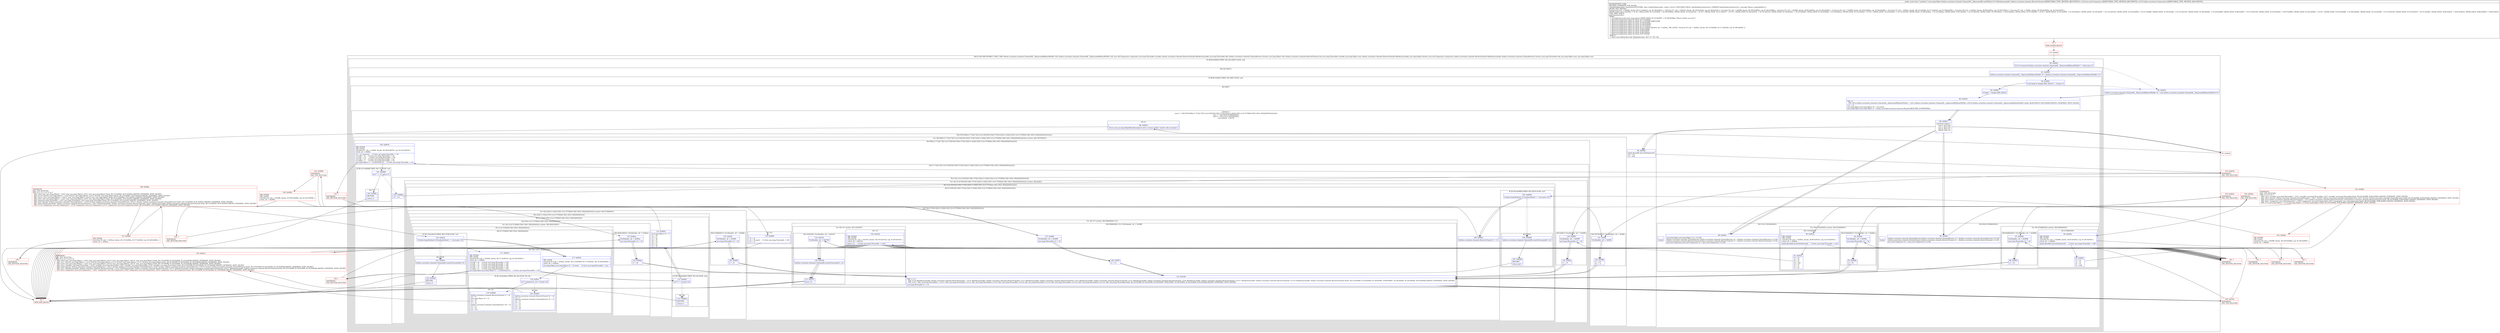 digraph "CFG forkotlinx.coroutines.channels.ChannelsKt__DeprecatedKt.maxWith(Lkotlinx\/coroutines\/channels\/ReceiveChannel;Ljava\/util\/Comparator;Lkotlin\/coroutines\/Continuation;)Ljava\/lang\/Object;" {
subgraph cluster_Region_891522444 {
label = "R(4:(2:3|(3:5|6|7))|76|6|7) | DECL_VAR: kotlinx.coroutines.channels.ChannelsKt__DeprecatedKt$maxWith$1 null, kotlinx.coroutines.channels.ChannelsKt__DeprecatedKt$maxWith$1 null, java.util.Comparator comparator, java.lang.Throwable cause$iv, kotlinx.coroutines.channels.ReceiveChannel $this$consume$iv, java.lang.Throwable e$iv, kotlinx.coroutines.channels.ChannelIterator iterator, java.lang.Object null, kotlinx.coroutines.channels.ReceiveChannel null, java.lang.Throwable cause$iv, java.lang.Object max, kotlinx.coroutines.channels.ReceiveChannel $this$consume$iv, java.lang.Object $result, java.util.Comparator comparator, kotlinx.coroutines.channels.ReceiveChannel $this$consume$iv, kotlinx.coroutines.channels.ChannelIterator iterator, java.lang.Throwable null, java.lang.Object max, java.lang.Object max\l";
node [shape=record,color=blue];
subgraph cluster_IfRegion_2063773895 {
label = "IF [B:80:0x0002] THEN: R(2:3|(3:5|6|7)) ELSE: null";
node [shape=record,color=blue];
Node_80 [shape=record,label="{80\:\ 0x0002|if ((r13 instanceof kotlinx.coroutines.channels.ChannelsKt__DeprecatedKt$maxWith$1) != false) goto L3\l}"];
subgraph cluster_Region_1949948049 {
label = "R(2:3|(3:5|6|7))";
node [shape=record,color=blue];
Node_81 [shape=record,label="{81\:\ 0x0004|kotlinx.coroutines.channels.ChannelsKt__DeprecatedKt$maxWith$1 r0 = (kotlinx.coroutines.channels.ChannelsKt__DeprecatedKt$maxWith$1) r13\l}"];
subgraph cluster_IfRegion_1244201619 {
label = "IF [B:82:0x000c] THEN: R(3:5|6|7) ELSE: null";
node [shape=record,color=blue];
Node_82 [shape=record,label="{82\:\ 0x000c|if ((r0.label & Integer.MIN_VALUE) != 0) goto L5\l}"];
subgraph cluster_Region_1525398439 {
label = "R(3:5|6|7)";
node [shape=record,color=blue];
Node_83 [shape=record,label="{83\:\ 0x000e|r0.label \-= Integer.MIN_VALUE\l}"];
Node_85 [shape=record,label="{85\:\ 0x0019|PHI: r0 \l  PHI: (r0v2 kotlinx.coroutines.channels.ChannelsKt__DeprecatedKt$maxWith$1) = (r0v1 kotlinx.coroutines.channels.ChannelsKt__DeprecatedKt$maxWith$1), (r0v16 kotlinx.coroutines.channels.ChannelsKt__DeprecatedKt$maxWith$1) binds: [B:84:0x0014, B:83:0x000e] A[DONT_GENERATE, DONT_INLINE]\l|r13 = r0\ljava.lang.Object java.lang.Object r0 = r13.result\ljava.lang.Object java.lang.Object r1 = kotlin.coroutines.intrinsics.IntrinsicsKt.getCOROUTINE_SUSPENDED()\l}"];
subgraph cluster_SwitchRegion_1179732486 {
label = "Switch: 4
 case 0 -> R(2:67|(2:69|(2:(1:71)|(2:72|(1:(2:(2:52|53)|(3:54|(1:57)|(2:22|(2:(1:24)|(2:25|(1:(2:(2:37|38)|(4:18|(1:20)(1:36)|22|(0)(0))))))))))))))
 case 1 -> R(3:45|(3:47|48|(0)(0))|1)
 case 2 -> R(3:11|(3:13|14|(0)(0))|1)
 case default -> R(1:9)";
node [shape=record,color=blue];
Node_86 [shape=record,label="{86\:\ 0x0023|switch(r13.label) \{\l    case 0: goto L67;\l    case 1: goto L45;\l    case 2: goto L11;\l    default: goto L8;\l\}\l}"];
subgraph cluster_Region_1915706145 {
label = "R(2:67|(2:69|(2:(1:71)|(2:72|(1:(2:(2:52|53)|(3:54|(1:57)|(2:22|(2:(1:24)|(2:25|(1:(2:(2:37|38)|(4:18|(1:20)(1:36)|22|(0)(0))))))))))))))";
node [shape=record,color=blue];
Node_99 [shape=record,label="{99\:\ 0x006b|kotlin.ResultKt.throwOnFailure(r0)\lr6 = r12\lr2 = null\l}"];
subgraph cluster_TryCatchRegion_864982523 {
label = "Try: R(2:69|(2:(1:71)|(2:72|(1:(2:(2:52|53)|(3:54|(1:57)|(2:22|(2:(1:24)|(2:25|(1:(2:(2:37|38)|(4:18|(1:20)(1:36)|22|(0)(0))))))))))))) catches: R(4:74|75|29|31)";
node [shape=record,color=blue];
subgraph cluster_Region_1874325677 {
label = "R(2:69|(2:(1:71)|(2:72|(1:(2:(2:52|53)|(3:54|(1:57)|(2:22|(2:(1:24)|(2:25|(1:(2:(2:37|38)|(4:18|(1:20)(1:36)|22|(0)(0)))))))))))))";
node [shape=record,color=blue];
Node_100 [shape=record,label="{100\:\ 0x0076|TRY_ENTER\lTRY_LEAVE\lTryCatch #7 \{all \-\> 0x00fc, blocks: (B:100:0x0076), top: B:152:0x0076 \}\lCatch: all \-\> 0x00fc\l|r4 = r11.iterator()     \/\/ Catch: java.lang.Throwable \-\> Lfc\lr13.L$0 = r6     \/\/ Catch: java.lang.Throwable \-\> Lfc\lr13.L$1 = r11     \/\/ Catch: java.lang.Throwable \-\> Lfc\lr13.L$2 = r4     \/\/ Catch: java.lang.Throwable \-\> Lfc\lr13.label = 1     \/\/ Catch: java.lang.Throwable \-\> Lfc\ljava.lang.Object r7 = r4.hasNext(r13)     \/\/ Catch: java.lang.Throwable \-\> Lfc\l}"];
subgraph cluster_Region_875517027 {
label = "R(2:(1:71)|(2:72|(1:(2:(2:52|53)|(3:54|(1:57)|(2:22|(2:(1:24)|(2:25|(1:(2:(2:37|38)|(4:18|(1:20)(1:36)|22|(0)(0))))))))))))";
node [shape=record,color=blue];
subgraph cluster_IfRegion_1812159158 {
label = "IF [B:101:0x0088] THEN: R(1:71) ELSE: null";
node [shape=record,color=blue];
Node_101 [shape=record,label="{101\:\ 0x0088|if (r7 == r1) goto L71\l}"];
subgraph cluster_Region_1595175346 {
label = "R(1:71)";
node [shape=record,color=blue];
Node_102 [shape=record,label="{102\:\ 0x008a|RETURN\l|return r1\l}"];
}
}
subgraph cluster_Region_1103694124 {
label = "R(2:72|(1:(2:(2:52|53)|(3:54|(1:57)|(2:22|(2:(1:24)|(2:25|(1:(2:(2:37|38)|(4:18|(1:20)(1:36)|22|(0)(0)))))))))))";
node [shape=record,color=blue];
Node_103 [shape=record,label="{103\:\ 0x008b|r5 = r11\l}"];
subgraph cluster_TryCatchRegion_1514491561 {
label = "Try: R(1:(2:(2:52|53)|(3:54|(1:57)|(2:22|(2:(1:24)|(2:25|(1:(2:(2:37|38)|(4:18|(1:20)(1:36)|22|(0)(0)))))))))) catches: R(2:62|63)";
node [shape=record,color=blue];
subgraph cluster_Region_1484448488 {
label = "R(1:(2:(2:52|53)|(3:54|(1:57)|(2:22|(2:(1:24)|(2:25|(1:(2:(2:37|38)|(4:18|(1:20)(1:36)|22|(0)(0))))))))))";
node [shape=record,color=blue];
subgraph cluster_Region_521962833 {
label = "R(2:(2:52|53)|(3:54|(1:57)|(2:22|(2:(1:24)|(2:25|(1:(2:(2:37|38)|(4:18|(1:20)(1:36)|22|(0)(0)))))))))";
node [shape=record,color=blue];
subgraph cluster_IfRegion_1365132957 {
label = "IF [B:105:0x0094] THEN: R(2:52|53) ELSE: null";
node [shape=record,color=blue];
Node_105 [shape=record,label="{105\:\ 0x0094|if (((java.lang.Boolean) r7).booleanValue() == true) goto L54\l}"];
subgraph cluster_Region_555641369 {
label = "R(2:52|53)";
node [shape=record,color=blue];
Node_106 [shape=record,label="{106\:\ 0x0096|kotlinx.coroutines.channels.ChannelsKt.cancelConsumed(r5, r2)\l}"];
Node_107 [shape=record,label="{107\:\ 0x0099|RETURN\l|return null\l}"];
}
}
subgraph cluster_Region_1490923770 {
label = "R(3:54|(1:57)|(2:22|(2:(1:24)|(2:25|(1:(2:(2:37|38)|(4:18|(1:20)(1:36)|22|(0)(0))))))))";
node [shape=record,color=blue];
Node_108 [shape=record,label="{108\:\ 0x009a|kotlinx.coroutines.channels.ReceiveChannel r3 = r5\l}"];
subgraph cluster_TryCatchRegion_788312432 {
label = "Try: R(1:57) catches: R(4:59|60|29|(1:31))";
node [shape=record,color=blue];
subgraph cluster_Region_1900100090 {
label = "R(1:57)";
node [shape=record,color=blue];
Node_110 [shape=record,label="{110\:\ 0x009f|r3 = r2\lr2 = r4.next()     \/\/ Catch: java.lang.Throwable \-\> Lf6\lr5 = r3\l}"];
}
subgraph cluster_Region_931861783 {
label = "R(4:59|60|29|(1:31)) | ExcHandler: all \-\> 0x00f6\l";
node [shape=record,color=blue];
Node_127 [shape=record,label="{127\:\ 0x00f6|ExcHandler: all \-\> 0x00f6\l|java.lang.Throwable r11 = th\l}"];
Node_128 [shape=record,label="{128\:\ 0x00f7|r1 = r3\l}"];
Node_133 [shape=record,label="{133\:\ 0x0100|PHI: r1 r11 \l  PHI: (r1v6 '$this$consume$iv' kotlinx.coroutines.channels.ReceiveChannel) = (r1v2 '$this$consume$iv' kotlinx.coroutines.channels.ReceiveChannel), (r1v3 '$this$consume$iv' kotlinx.coroutines.channels.ReceiveChannel), (r1v4 '$this$consume$iv' kotlinx.coroutines.channels.ReceiveChannel), (r1v5 '$this$consume$iv' kotlinx.coroutines.channels.ReceiveChannel), (r1v8 '$this$consume$iv' kotlinx.coroutines.channels.ReceiveChannel), (r1v11 '$this$consume$iv' kotlinx.coroutines.channels.ReceiveChannel), (r1v14 '$this$consume$iv' kotlinx.coroutines.channels.ReceiveChannel) binds: [B:132:0x00fd, B:130:0x00fa, B:128:0x00f7, B:98:0x0067, B:126:0x00f3, B:124:0x00eb, B:93:0x004b] A[DONT_GENERATE, DONT_INLINE]\l  PHI: (r11v7 'e$iv' java.lang.Throwable) = (r11v1 'e$iv' java.lang.Throwable), (r11v3 'e$iv' java.lang.Throwable), (r11v4 'e$iv' java.lang.Throwable), (r11v6 'e$iv' java.lang.Throwable), (r11v9 'e$iv' java.lang.Throwable), (r11v10 'e$iv' java.lang.Throwable), (r11v12 'e$iv' java.lang.Throwable) binds: [B:132:0x00fd, B:130:0x00fa, B:128:0x00f7, B:98:0x0067, B:126:0x00f3, B:124:0x00eb, B:93:0x004b] A[DONT_GENERATE, DONT_INLINE]\l|java.lang.Throwable r2 = r11\l}"];
subgraph cluster_TryCatchRegion_1429311475 {
label = "Try: R(1:31) catches: R(3:33|34|35)";
node [shape=record,color=blue];
subgraph cluster_Region_1987596646 {
label = "R(1:31)";
node [shape=record,color=blue];
Node_134 [shape=record,label="{134\:\ 0x0102|TRY_ENTER\lTRY_LEAVE\lTryCatch #1 \{all \-\> 0x0103, blocks: (B:134:0x0102), top: B:140:0x0102 \}\lCatch: all \-\> 0x0103\l|throw r11     \/\/ Catch: java.lang.Throwable \-\> L103\l}"];
}
subgraph cluster_Region_1392556105 {
label = "R(3:33|34|35) | ExcHandler: all \-\> 0x0103\l";
node [shape=record,color=blue];
Node_135 [shape=record,label="{135\:\ 0x0103|ExcHandler: all \-\> 0x0103\l}"];
Node_136 [shape=record,label="{136\:\ 0x0104|kotlinx.coroutines.channels.ChannelsKt.cancelConsumed(r1, r2)\l}"];
Node_137 [shape=record,label="{137\:\ 0x0107|throw r11\l}"];
}
}
}
}
subgraph cluster_TryCatchRegion_610575122 {
label = "Try: R(2:22|(2:(1:24)|(2:25|(1:(2:(2:37|38)|(4:18|(1:20)(1:36)|22|(0)(0))))))) catches: R(4:27|28|29|31)";
node [shape=record,color=blue];
subgraph cluster_Region_1433424026 {
label = "R(2:22|(2:(1:24)|(2:25|(1:(2:(2:37|38)|(4:18|(1:20)(1:36)|22|(0)(0)))))))";
node [shape=record,color=blue];
Node_111 [shape=record,label="{111\:\ 0x00a3|TRY_ENTER\lTRY_LEAVE\lTryCatch #0 \{all \-\> 0x00f2, blocks: (B:111:0x00a3), top: B:138:0x00a3 \}\lCatch: all \-\> 0x00f2\l|r13.L$0 = r6     \/\/ Catch: java.lang.Throwable \-\> Lf2\lr13.L$1 = r5     \/\/ Catch: java.lang.Throwable \-\> Lf2\lr13.L$2 = r4     \/\/ Catch: java.lang.Throwable \-\> Lf2\lr13.L$3 = r2     \/\/ Catch: java.lang.Throwable \-\> Lf2\lr13.label = 2     \/\/ Catch: java.lang.Throwable \-\> Lf2\ljava.lang.Object java.lang.Object r7 = r4.hasNext(r13)     \/\/ Catch: java.lang.Throwable \-\> Lf2\l}"];
subgraph cluster_Region_1876488671 {
label = "R(2:(1:24)|(2:25|(1:(2:(2:37|38)|(4:18|(1:20)(1:36)|22|(0)(0))))))";
node [shape=record,color=blue];
subgraph cluster_IfRegion_825455098 {
label = "IF [B:112:0x00b2] THEN: R(1:24) ELSE: null";
node [shape=record,color=blue];
Node_112 [shape=record,label="{112\:\ 0x00b2|if (r7 != r1) goto L25\l}"];
subgraph cluster_Region_570617253 {
label = "R(1:24)";
node [shape=record,color=blue];
Node_113 [shape=record,label="{113\:\ 0x00b4|RETURN\l|return r1\l}"];
}
}
subgraph cluster_Region_1143574353 {
label = "R(2:25|(1:(2:(2:37|38)|(4:18|(1:20)(1:36)|22|(0)(0)))))";
node [shape=record,color=blue];
Node_114 [shape=record,label="{114\:\ 0x00b5|java.lang.Object r9 = r1\lr1 = r0\lr0 = r7\lr7 = r6\lr6 = r5\lr5 = r4\lr4 = r3\lr3 = r2\lr2 = r9\l}"];
subgraph cluster_TryCatchRegion_919578048 {
label = "Try: R(1:(2:(2:37|38)|(4:18|(1:20)(1:36)|22|(0)(0)))) catches: R(4:40|41|29|31)";
node [shape=record,color=blue];
subgraph cluster_Region_34091294 {
label = "R(1:(2:(2:37|38)|(4:18|(1:20)(1:36)|22|(0)(0))))";
node [shape=record,color=blue];
subgraph cluster_Region_66420350 {
label = "R(2:(2:37|38)|(4:18|(1:20)(1:36)|22|(0)(0)))";
node [shape=record,color=blue];
subgraph cluster_IfRegion_1046090360 {
label = "IF [B:116:0x00c4] THEN: R(2:37|38) ELSE: null";
node [shape=record,color=blue];
Node_116 [shape=record,label="{116\:\ 0x00c4|if (((java.lang.Boolean) r0).booleanValue() == true) goto L18\l}"];
subgraph cluster_Region_722153942 {
label = "R(2:37|38)";
node [shape=record,color=blue];
Node_121 [shape=record,label="{121\:\ 0x00e5|kotlinx.coroutines.channels.ChannelsKt.cancelConsumed(r6, r4)\l}"];
Node_122 [shape=record,label="{122\:\ 0x00e9|RETURN\l|return r3\l}"];
}
}
subgraph cluster_Region_1388441360 {
label = "R(4:18|(1:20)(1:36)|22|(0)(0))";
node [shape=record,color=blue];
Node_117 [shape=record,label="{117\:\ 0x00c6|TRY_LEAVE\lTryCatch #5 \{all \-\> 0x00ea, blocks: (B:115:0x00be, B:117:0x00c6), top: B:148:0x00be \}\lCatch: all \-\> 0x00ea\l|java.lang.Object java.lang.Object r0 = r5.next()     \/\/ Catch: java.lang.Throwable \-\> Lea\l}"];
subgraph cluster_IfRegion_1518951276 {
label = "IF [B:118:0x00ce] THEN: R(1:20) ELSE: R(1:36)";
node [shape=record,color=blue];
Node_118 [shape=record,label="{118\:\ 0x00ce|if (r7.compare(r3, r0) \< 0) goto L20\l}"];
subgraph cluster_Region_29434988 {
label = "R(1:20)";
node [shape=record,color=blue];
Node_119 [shape=record,label="{119\:\ 0x00d0|kotlinx.coroutines.channels.ReceiveChannel r3 = r6\lr6 = r7\ljava.lang.Object r9 = r2\lr2 = r0\lr0 = r1\lr1 = r9\lkotlinx.coroutines.channels.ChannelIterator r10 = r5\lr5 = r3\lr3 = r4\lr4 = r10\l}"];
}
subgraph cluster_Region_1043223758 {
label = "R(1:36)";
node [shape=record,color=blue];
Node_120 [shape=record,label="{120\:\ 0x00db|kotlinx.coroutines.channels.ReceiveChannel r0 = r6\lr6 = r7\lkotlinx.coroutines.channels.ChannelIterator r9 = r5\lr5 = r0\lr0 = r1\lr1 = r2\lr2 = r3\lr3 = r4\lr4 = r9\l}"];
}
}
Node_111 [shape=record,label="{111\:\ 0x00a3|TRY_ENTER\lTRY_LEAVE\lTryCatch #0 \{all \-\> 0x00f2, blocks: (B:111:0x00a3), top: B:138:0x00a3 \}\lCatch: all \-\> 0x00f2\l|r13.L$0 = r6     \/\/ Catch: java.lang.Throwable \-\> Lf2\lr13.L$1 = r5     \/\/ Catch: java.lang.Throwable \-\> Lf2\lr13.L$2 = r4     \/\/ Catch: java.lang.Throwable \-\> Lf2\lr13.L$3 = r2     \/\/ Catch: java.lang.Throwable \-\> Lf2\lr13.label = 2     \/\/ Catch: java.lang.Throwable \-\> Lf2\ljava.lang.Object java.lang.Object r7 = r4.hasNext(r13)     \/\/ Catch: java.lang.Throwable \-\> Lf2\l}"];
subgraph cluster_IfRegion_1411569081 {
label = "IF [B:112:0x00b2] THEN: R(0) ELSE: R(0)";
node [shape=record,color=blue];
Node_112 [shape=record,label="{112\:\ 0x00b2|if (r7 != r1) goto L25\l}"];
subgraph cluster_Region_1621192914 {
label = "R(0)";
node [shape=record,color=blue];
}
subgraph cluster_Region_593640729 {
label = "R(0)";
node [shape=record,color=blue];
}
}
}
}
}
subgraph cluster_Region_1871239084 {
label = "R(4:40|41|29|31) | ExcHandler: all \-\> 0x00ea\l";
node [shape=record,color=blue];
Node_123 [shape=record,label="{123\:\ 0x00ea|ExcHandler: all \-\> 0x00ea\l|java.lang.Throwable r11 = th\l}"];
Node_124 [shape=record,label="{124\:\ 0x00eb|r1 = r6\l}"];
Node_133 [shape=record,label="{133\:\ 0x0100|PHI: r1 r11 \l  PHI: (r1v6 '$this$consume$iv' kotlinx.coroutines.channels.ReceiveChannel) = (r1v2 '$this$consume$iv' kotlinx.coroutines.channels.ReceiveChannel), (r1v3 '$this$consume$iv' kotlinx.coroutines.channels.ReceiveChannel), (r1v4 '$this$consume$iv' kotlinx.coroutines.channels.ReceiveChannel), (r1v5 '$this$consume$iv' kotlinx.coroutines.channels.ReceiveChannel), (r1v8 '$this$consume$iv' kotlinx.coroutines.channels.ReceiveChannel), (r1v11 '$this$consume$iv' kotlinx.coroutines.channels.ReceiveChannel), (r1v14 '$this$consume$iv' kotlinx.coroutines.channels.ReceiveChannel) binds: [B:132:0x00fd, B:130:0x00fa, B:128:0x00f7, B:98:0x0067, B:126:0x00f3, B:124:0x00eb, B:93:0x004b] A[DONT_GENERATE, DONT_INLINE]\l  PHI: (r11v7 'e$iv' java.lang.Throwable) = (r11v1 'e$iv' java.lang.Throwable), (r11v3 'e$iv' java.lang.Throwable), (r11v4 'e$iv' java.lang.Throwable), (r11v6 'e$iv' java.lang.Throwable), (r11v9 'e$iv' java.lang.Throwable), (r11v10 'e$iv' java.lang.Throwable), (r11v12 'e$iv' java.lang.Throwable) binds: [B:132:0x00fd, B:130:0x00fa, B:128:0x00f7, B:98:0x0067, B:126:0x00f3, B:124:0x00eb, B:93:0x004b] A[DONT_GENERATE, DONT_INLINE]\l|java.lang.Throwable r2 = r11\l}"];
Node_134 [shape=record,label="{134\:\ 0x0102|TRY_ENTER\lTRY_LEAVE\lTryCatch #1 \{all \-\> 0x0103, blocks: (B:134:0x0102), top: B:140:0x0102 \}\lCatch: all \-\> 0x0103\l|throw r11     \/\/ Catch: java.lang.Throwable \-\> L103\l}"];
}
}
}
}
}
subgraph cluster_Region_1613702227 {
label = "R(4:27|28|29|31) | ExcHandler: all \-\> 0x00f2\l";
node [shape=record,color=blue];
Node_125 [shape=record,label="{125\:\ 0x00f2|ExcHandler: all \-\> 0x00f2\l|java.lang.Throwable r11 = th\l}"];
Node_126 [shape=record,label="{126\:\ 0x00f3|r1 = r5\l}"];
Node_133 [shape=record,label="{133\:\ 0x0100|PHI: r1 r11 \l  PHI: (r1v6 '$this$consume$iv' kotlinx.coroutines.channels.ReceiveChannel) = (r1v2 '$this$consume$iv' kotlinx.coroutines.channels.ReceiveChannel), (r1v3 '$this$consume$iv' kotlinx.coroutines.channels.ReceiveChannel), (r1v4 '$this$consume$iv' kotlinx.coroutines.channels.ReceiveChannel), (r1v5 '$this$consume$iv' kotlinx.coroutines.channels.ReceiveChannel), (r1v8 '$this$consume$iv' kotlinx.coroutines.channels.ReceiveChannel), (r1v11 '$this$consume$iv' kotlinx.coroutines.channels.ReceiveChannel), (r1v14 '$this$consume$iv' kotlinx.coroutines.channels.ReceiveChannel) binds: [B:132:0x00fd, B:130:0x00fa, B:128:0x00f7, B:98:0x0067, B:126:0x00f3, B:124:0x00eb, B:93:0x004b] A[DONT_GENERATE, DONT_INLINE]\l  PHI: (r11v7 'e$iv' java.lang.Throwable) = (r11v1 'e$iv' java.lang.Throwable), (r11v3 'e$iv' java.lang.Throwable), (r11v4 'e$iv' java.lang.Throwable), (r11v6 'e$iv' java.lang.Throwable), (r11v9 'e$iv' java.lang.Throwable), (r11v10 'e$iv' java.lang.Throwable), (r11v12 'e$iv' java.lang.Throwable) binds: [B:132:0x00fd, B:130:0x00fa, B:128:0x00f7, B:98:0x0067, B:126:0x00f3, B:124:0x00eb, B:93:0x004b] A[DONT_GENERATE, DONT_INLINE]\l|java.lang.Throwable r2 = r11\l}"];
Node_134 [shape=record,label="{134\:\ 0x0102|TRY_ENTER\lTRY_LEAVE\lTryCatch #1 \{all \-\> 0x0103, blocks: (B:134:0x0102), top: B:140:0x0102 \}\lCatch: all \-\> 0x0103\l|throw r11     \/\/ Catch: java.lang.Throwable \-\> L103\l}"];
}
}
}
}
}
subgraph cluster_Region_47300397 {
label = "R(2:62|63) | ExcHandler: all \-\> 0x00f9\l";
node [shape=record,color=blue];
Node_129 [shape=record,label="{129\:\ 0x00f9|ExcHandler: all \-\> 0x00f9\l|java.lang.Throwable r11 = th\l}"];
Node_130 [shape=record,label="{130\:\ 0x00fa|r1 = r5\l}"];
}
}
}
}
}
subgraph cluster_Region_684177262 {
label = "R(4:74|75|29|31) | ExcHandler: all \-\> 0x00fc\l";
node [shape=record,color=blue];
Node_131 [shape=record,label="{131\:\ 0x00fc|ExcHandler: all \-\> 0x00fc\l}"];
Node_132 [shape=record,label="{132\:\ 0x00fd|r1 = r11\lr11 = r1\l}"];
Node_133 [shape=record,label="{133\:\ 0x0100|PHI: r1 r11 \l  PHI: (r1v6 '$this$consume$iv' kotlinx.coroutines.channels.ReceiveChannel) = (r1v2 '$this$consume$iv' kotlinx.coroutines.channels.ReceiveChannel), (r1v3 '$this$consume$iv' kotlinx.coroutines.channels.ReceiveChannel), (r1v4 '$this$consume$iv' kotlinx.coroutines.channels.ReceiveChannel), (r1v5 '$this$consume$iv' kotlinx.coroutines.channels.ReceiveChannel), (r1v8 '$this$consume$iv' kotlinx.coroutines.channels.ReceiveChannel), (r1v11 '$this$consume$iv' kotlinx.coroutines.channels.ReceiveChannel), (r1v14 '$this$consume$iv' kotlinx.coroutines.channels.ReceiveChannel) binds: [B:132:0x00fd, B:130:0x00fa, B:128:0x00f7, B:98:0x0067, B:126:0x00f3, B:124:0x00eb, B:93:0x004b] A[DONT_GENERATE, DONT_INLINE]\l  PHI: (r11v7 'e$iv' java.lang.Throwable) = (r11v1 'e$iv' java.lang.Throwable), (r11v3 'e$iv' java.lang.Throwable), (r11v4 'e$iv' java.lang.Throwable), (r11v6 'e$iv' java.lang.Throwable), (r11v9 'e$iv' java.lang.Throwable), (r11v10 'e$iv' java.lang.Throwable), (r11v12 'e$iv' java.lang.Throwable) binds: [B:132:0x00fd, B:130:0x00fa, B:128:0x00f7, B:98:0x0067, B:126:0x00f3, B:124:0x00eb, B:93:0x004b] A[DONT_GENERATE, DONT_INLINE]\l|java.lang.Throwable r2 = r11\l}"];
Node_134 [shape=record,label="{134\:\ 0x0102|TRY_ENTER\lTRY_LEAVE\lTryCatch #1 \{all \-\> 0x0103, blocks: (B:134:0x0102), top: B:140:0x0102 \}\lCatch: all \-\> 0x0103\l|throw r11     \/\/ Catch: java.lang.Throwable \-\> L103\l}"];
}
}
}
subgraph cluster_Region_512527924 {
label = "R(3:45|(3:47|48|(0)(0))|1)";
node [shape=record,color=blue];
Node_94 [shape=record,label="{94\:\ 0x004f|kotlinx.coroutines.channels.ChannelIterator kotlinx.coroutines.channels.ChannelIterator r2 = (kotlinx.coroutines.channels.ChannelIterator) r13.L$2\lkotlinx.coroutines.channels.ReceiveChannel kotlinx.coroutines.channels.ReceiveChannel r4 = (kotlinx.coroutines.channels.ReceiveChannel) r13.L$1\ljava.util.Comparator r6 = (java.util.Comparator) r13.L$0\l}"];
subgraph cluster_TryCatchRegion_189575557 {
label = "Try: R(3:47|48|(0)(0)) catches: R(4:65|66|29|31)";
node [shape=record,color=blue];
subgraph cluster_Region_2054422834 {
label = "R(3:47|48|(0)(0))";
node [shape=record,color=blue];
Node_95 [shape=record,label="{95\:\ 0x005e|TRY_ENTER\lTRY_LEAVE\lTryCatch #3 \{all \-\> 0x0066, blocks: (B:95:0x005e), top: B:144:0x005e \}\lCatch: all \-\> 0x0066\l|kotlin.ResultKt.throwOnFailure(r0)     \/\/ Catch: java.lang.Throwable \-\> L66\l}"];
Node_96 [shape=record,label="{96\:\ 0x0061|r7 = r0\lr5 = r4\lr4 = r2\lr2 = null\l}"];
subgraph cluster_IfRegion_2042344635 {
label = "IF [B:105:0x0094] THEN: R(0) ELSE: R(0)";
node [shape=record,color=blue];
Node_105 [shape=record,label="{105\:\ 0x0094|if (((java.lang.Boolean) r7).booleanValue() == true) goto L54\l}"];
subgraph cluster_Region_318209214 {
label = "R(0)";
node [shape=record,color=blue];
}
subgraph cluster_Region_542048524 {
label = "R(0)";
node [shape=record,color=blue];
}
}
}
subgraph cluster_Region_1975943490 {
label = "R(4:65|66|29|31) | ExcHandler: all \-\> 0x0066\l";
node [shape=record,color=blue];
Node_97 [shape=record,label="{97\:\ 0x0066|ExcHandler: all \-\> 0x0066\l|java.lang.Throwable r11 = th\l}"];
Node_98 [shape=record,label="{98\:\ 0x0067|r1 = r4\l}"];
Node_133 [shape=record,label="{133\:\ 0x0100|PHI: r1 r11 \l  PHI: (r1v6 '$this$consume$iv' kotlinx.coroutines.channels.ReceiveChannel) = (r1v2 '$this$consume$iv' kotlinx.coroutines.channels.ReceiveChannel), (r1v3 '$this$consume$iv' kotlinx.coroutines.channels.ReceiveChannel), (r1v4 '$this$consume$iv' kotlinx.coroutines.channels.ReceiveChannel), (r1v5 '$this$consume$iv' kotlinx.coroutines.channels.ReceiveChannel), (r1v8 '$this$consume$iv' kotlinx.coroutines.channels.ReceiveChannel), (r1v11 '$this$consume$iv' kotlinx.coroutines.channels.ReceiveChannel), (r1v14 '$this$consume$iv' kotlinx.coroutines.channels.ReceiveChannel) binds: [B:132:0x00fd, B:130:0x00fa, B:128:0x00f7, B:98:0x0067, B:126:0x00f3, B:124:0x00eb, B:93:0x004b] A[DONT_GENERATE, DONT_INLINE]\l  PHI: (r11v7 'e$iv' java.lang.Throwable) = (r11v1 'e$iv' java.lang.Throwable), (r11v3 'e$iv' java.lang.Throwable), (r11v4 'e$iv' java.lang.Throwable), (r11v6 'e$iv' java.lang.Throwable), (r11v9 'e$iv' java.lang.Throwable), (r11v10 'e$iv' java.lang.Throwable), (r11v12 'e$iv' java.lang.Throwable) binds: [B:132:0x00fd, B:130:0x00fa, B:128:0x00f7, B:98:0x0067, B:126:0x00f3, B:124:0x00eb, B:93:0x004b] A[DONT_GENERATE, DONT_INLINE]\l|java.lang.Throwable r2 = r11\l}"];
Node_134 [shape=record,label="{134\:\ 0x0102|TRY_ENTER\lTRY_LEAVE\lTryCatch #1 \{all \-\> 0x0103, blocks: (B:134:0x0102), top: B:140:0x0102 \}\lCatch: all \-\> 0x0103\l|throw r11     \/\/ Catch: java.lang.Throwable \-\> L103\l}"];
}
}
Node_InsnContainer_1323392025 [shape=record,label="{|break\l}"];
}
subgraph cluster_Region_1315846096 {
label = "R(3:11|(3:13|14|(0)(0))|1)";
node [shape=record,color=blue];
Node_89 [shape=record,label="{89\:\ 0x002e|java.lang.Object java.lang.Object r2 = r13.L$3\lkotlinx.coroutines.channels.ChannelIterator kotlinx.coroutines.channels.ChannelIterator r4 = (kotlinx.coroutines.channels.ChannelIterator) r13.L$2\lkotlinx.coroutines.channels.ReceiveChannel kotlinx.coroutines.channels.ReceiveChannel r5 = (kotlinx.coroutines.channels.ReceiveChannel) r13.L$1\ljava.util.Comparator java.util.Comparator r6 = (java.util.Comparator) r13.L$0\l}"];
subgraph cluster_TryCatchRegion_1784358674 {
label = "Try: R(3:13|14|(0)(0)) catches: R(4:43|44|29|31)";
node [shape=record,color=blue];
subgraph cluster_Region_909157014 {
label = "R(3:13|14|(0)(0))";
node [shape=record,color=blue];
Node_90 [shape=record,label="{90\:\ 0x003e|TRY_ENTER\lTRY_LEAVE\lTryCatch #6 \{all \-\> 0x004a, blocks: (B:90:0x003e), top: B:150:0x003e \}\lCatch: all \-\> 0x004a\l|kotlin.ResultKt.throwOnFailure(r0)     \/\/ Catch: java.lang.Throwable \-\> L4a\l}"];
Node_91 [shape=record,label="{91\:\ 0x0041|r7 = r6\lr6 = r5\lr5 = r4\lr4 = null\lr3 = r2\lr2 = r1\lr1 = r0\l}"];
subgraph cluster_IfRegion_916762817 {
label = "IF [B:116:0x00c4] THEN: R(0) ELSE: R(0)";
node [shape=record,color=blue];
Node_116 [shape=record,label="{116\:\ 0x00c4|if (((java.lang.Boolean) r0).booleanValue() == true) goto L18\l}"];
subgraph cluster_Region_1138795627 {
label = "R(0)";
node [shape=record,color=blue];
}
subgraph cluster_Region_469731962 {
label = "R(0)";
node [shape=record,color=blue];
}
}
}
subgraph cluster_Region_12862695 {
label = "R(4:43|44|29|31) | ExcHandler: all \-\> 0x004a\l";
node [shape=record,color=blue];
Node_92 [shape=record,label="{92\:\ 0x004a|ExcHandler: all \-\> 0x004a\l|java.lang.Throwable r11 = th\l}"];
Node_93 [shape=record,label="{93\:\ 0x004b|r1 = r5\l}"];
Node_133 [shape=record,label="{133\:\ 0x0100|PHI: r1 r11 \l  PHI: (r1v6 '$this$consume$iv' kotlinx.coroutines.channels.ReceiveChannel) = (r1v2 '$this$consume$iv' kotlinx.coroutines.channels.ReceiveChannel), (r1v3 '$this$consume$iv' kotlinx.coroutines.channels.ReceiveChannel), (r1v4 '$this$consume$iv' kotlinx.coroutines.channels.ReceiveChannel), (r1v5 '$this$consume$iv' kotlinx.coroutines.channels.ReceiveChannel), (r1v8 '$this$consume$iv' kotlinx.coroutines.channels.ReceiveChannel), (r1v11 '$this$consume$iv' kotlinx.coroutines.channels.ReceiveChannel), (r1v14 '$this$consume$iv' kotlinx.coroutines.channels.ReceiveChannel) binds: [B:132:0x00fd, B:130:0x00fa, B:128:0x00f7, B:98:0x0067, B:126:0x00f3, B:124:0x00eb, B:93:0x004b] A[DONT_GENERATE, DONT_INLINE]\l  PHI: (r11v7 'e$iv' java.lang.Throwable) = (r11v1 'e$iv' java.lang.Throwable), (r11v3 'e$iv' java.lang.Throwable), (r11v4 'e$iv' java.lang.Throwable), (r11v6 'e$iv' java.lang.Throwable), (r11v9 'e$iv' java.lang.Throwable), (r11v10 'e$iv' java.lang.Throwable), (r11v12 'e$iv' java.lang.Throwable) binds: [B:132:0x00fd, B:130:0x00fa, B:128:0x00f7, B:98:0x0067, B:126:0x00f3, B:124:0x00eb, B:93:0x004b] A[DONT_GENERATE, DONT_INLINE]\l|java.lang.Throwable r2 = r11\l}"];
Node_134 [shape=record,label="{134\:\ 0x0102|TRY_ENTER\lTRY_LEAVE\lTryCatch #1 \{all \-\> 0x0103, blocks: (B:134:0x0102), top: B:140:0x0102 \}\lCatch: all \-\> 0x0103\l|throw r11     \/\/ Catch: java.lang.Throwable \-\> L103\l}"];
}
}
Node_InsnContainer_1606032520 [shape=record,label="{|break\l}"];
}
subgraph cluster_Region_1827324890 {
label = "R(1:9)";
node [shape=record,color=blue];
Node_88 [shape=record,label="{88\:\ 0x002d|throw new java.lang.IllegalStateException(\"call to 'resume' before 'invoke' with coroutine\")\l}"];
}
}
}
}
}
}
Node_84 [shape=record,label="{84\:\ 0x0014|kotlinx.coroutines.channels.ChannelsKt__DeprecatedKt$maxWith$1 r0 = new kotlinx.coroutines.channels.ChannelsKt__DeprecatedKt$maxWith$1(r13)\l}"];
Node_85 [shape=record,label="{85\:\ 0x0019|PHI: r0 \l  PHI: (r0v2 kotlinx.coroutines.channels.ChannelsKt__DeprecatedKt$maxWith$1) = (r0v1 kotlinx.coroutines.channels.ChannelsKt__DeprecatedKt$maxWith$1), (r0v16 kotlinx.coroutines.channels.ChannelsKt__DeprecatedKt$maxWith$1) binds: [B:84:0x0014, B:83:0x000e] A[DONT_GENERATE, DONT_INLINE]\l|r13 = r0\ljava.lang.Object java.lang.Object r0 = r13.result\ljava.lang.Object java.lang.Object r1 = kotlin.coroutines.intrinsics.IntrinsicsKt.getCOROUTINE_SUSPENDED()\l}"];
subgraph cluster_SwitchRegion_424495623 {
label = "Switch: 0";
node [shape=record,color=blue];
Node_86 [shape=record,label="{86\:\ 0x0023|switch(r13.label) \{\l    case 0: goto L67;\l    case 1: goto L45;\l    case 2: goto L11;\l    default: goto L8;\l\}\l}"];
}
}
subgraph cluster_Region_12862695 {
label = "R(4:43|44|29|31) | ExcHandler: all \-\> 0x004a\l";
node [shape=record,color=blue];
Node_92 [shape=record,label="{92\:\ 0x004a|ExcHandler: all \-\> 0x004a\l|java.lang.Throwable r11 = th\l}"];
Node_93 [shape=record,label="{93\:\ 0x004b|r1 = r5\l}"];
Node_133 [shape=record,label="{133\:\ 0x0100|PHI: r1 r11 \l  PHI: (r1v6 '$this$consume$iv' kotlinx.coroutines.channels.ReceiveChannel) = (r1v2 '$this$consume$iv' kotlinx.coroutines.channels.ReceiveChannel), (r1v3 '$this$consume$iv' kotlinx.coroutines.channels.ReceiveChannel), (r1v4 '$this$consume$iv' kotlinx.coroutines.channels.ReceiveChannel), (r1v5 '$this$consume$iv' kotlinx.coroutines.channels.ReceiveChannel), (r1v8 '$this$consume$iv' kotlinx.coroutines.channels.ReceiveChannel), (r1v11 '$this$consume$iv' kotlinx.coroutines.channels.ReceiveChannel), (r1v14 '$this$consume$iv' kotlinx.coroutines.channels.ReceiveChannel) binds: [B:132:0x00fd, B:130:0x00fa, B:128:0x00f7, B:98:0x0067, B:126:0x00f3, B:124:0x00eb, B:93:0x004b] A[DONT_GENERATE, DONT_INLINE]\l  PHI: (r11v7 'e$iv' java.lang.Throwable) = (r11v1 'e$iv' java.lang.Throwable), (r11v3 'e$iv' java.lang.Throwable), (r11v4 'e$iv' java.lang.Throwable), (r11v6 'e$iv' java.lang.Throwable), (r11v9 'e$iv' java.lang.Throwable), (r11v10 'e$iv' java.lang.Throwable), (r11v12 'e$iv' java.lang.Throwable) binds: [B:132:0x00fd, B:130:0x00fa, B:128:0x00f7, B:98:0x0067, B:126:0x00f3, B:124:0x00eb, B:93:0x004b] A[DONT_GENERATE, DONT_INLINE]\l|java.lang.Throwable r2 = r11\l}"];
Node_134 [shape=record,label="{134\:\ 0x0102|TRY_ENTER\lTRY_LEAVE\lTryCatch #1 \{all \-\> 0x0103, blocks: (B:134:0x0102), top: B:140:0x0102 \}\lCatch: all \-\> 0x0103\l|throw r11     \/\/ Catch: java.lang.Throwable \-\> L103\l}"];
}
subgraph cluster_Region_1975943490 {
label = "R(4:65|66|29|31) | ExcHandler: all \-\> 0x0066\l";
node [shape=record,color=blue];
Node_97 [shape=record,label="{97\:\ 0x0066|ExcHandler: all \-\> 0x0066\l|java.lang.Throwable r11 = th\l}"];
Node_98 [shape=record,label="{98\:\ 0x0067|r1 = r4\l}"];
Node_133 [shape=record,label="{133\:\ 0x0100|PHI: r1 r11 \l  PHI: (r1v6 '$this$consume$iv' kotlinx.coroutines.channels.ReceiveChannel) = (r1v2 '$this$consume$iv' kotlinx.coroutines.channels.ReceiveChannel), (r1v3 '$this$consume$iv' kotlinx.coroutines.channels.ReceiveChannel), (r1v4 '$this$consume$iv' kotlinx.coroutines.channels.ReceiveChannel), (r1v5 '$this$consume$iv' kotlinx.coroutines.channels.ReceiveChannel), (r1v8 '$this$consume$iv' kotlinx.coroutines.channels.ReceiveChannel), (r1v11 '$this$consume$iv' kotlinx.coroutines.channels.ReceiveChannel), (r1v14 '$this$consume$iv' kotlinx.coroutines.channels.ReceiveChannel) binds: [B:132:0x00fd, B:130:0x00fa, B:128:0x00f7, B:98:0x0067, B:126:0x00f3, B:124:0x00eb, B:93:0x004b] A[DONT_GENERATE, DONT_INLINE]\l  PHI: (r11v7 'e$iv' java.lang.Throwable) = (r11v1 'e$iv' java.lang.Throwable), (r11v3 'e$iv' java.lang.Throwable), (r11v4 'e$iv' java.lang.Throwable), (r11v6 'e$iv' java.lang.Throwable), (r11v9 'e$iv' java.lang.Throwable), (r11v10 'e$iv' java.lang.Throwable), (r11v12 'e$iv' java.lang.Throwable) binds: [B:132:0x00fd, B:130:0x00fa, B:128:0x00f7, B:98:0x0067, B:126:0x00f3, B:124:0x00eb, B:93:0x004b] A[DONT_GENERATE, DONT_INLINE]\l|java.lang.Throwable r2 = r11\l}"];
Node_134 [shape=record,label="{134\:\ 0x0102|TRY_ENTER\lTRY_LEAVE\lTryCatch #1 \{all \-\> 0x0103, blocks: (B:134:0x0102), top: B:140:0x0102 \}\lCatch: all \-\> 0x0103\l|throw r11     \/\/ Catch: java.lang.Throwable \-\> L103\l}"];
}
subgraph cluster_Region_684177262 {
label = "R(4:74|75|29|31) | ExcHandler: all \-\> 0x00fc\l";
node [shape=record,color=blue];
Node_131 [shape=record,label="{131\:\ 0x00fc|ExcHandler: all \-\> 0x00fc\l}"];
Node_132 [shape=record,label="{132\:\ 0x00fd|r1 = r11\lr11 = r1\l}"];
Node_133 [shape=record,label="{133\:\ 0x0100|PHI: r1 r11 \l  PHI: (r1v6 '$this$consume$iv' kotlinx.coroutines.channels.ReceiveChannel) = (r1v2 '$this$consume$iv' kotlinx.coroutines.channels.ReceiveChannel), (r1v3 '$this$consume$iv' kotlinx.coroutines.channels.ReceiveChannel), (r1v4 '$this$consume$iv' kotlinx.coroutines.channels.ReceiveChannel), (r1v5 '$this$consume$iv' kotlinx.coroutines.channels.ReceiveChannel), (r1v8 '$this$consume$iv' kotlinx.coroutines.channels.ReceiveChannel), (r1v11 '$this$consume$iv' kotlinx.coroutines.channels.ReceiveChannel), (r1v14 '$this$consume$iv' kotlinx.coroutines.channels.ReceiveChannel) binds: [B:132:0x00fd, B:130:0x00fa, B:128:0x00f7, B:98:0x0067, B:126:0x00f3, B:124:0x00eb, B:93:0x004b] A[DONT_GENERATE, DONT_INLINE]\l  PHI: (r11v7 'e$iv' java.lang.Throwable) = (r11v1 'e$iv' java.lang.Throwable), (r11v3 'e$iv' java.lang.Throwable), (r11v4 'e$iv' java.lang.Throwable), (r11v6 'e$iv' java.lang.Throwable), (r11v9 'e$iv' java.lang.Throwable), (r11v10 'e$iv' java.lang.Throwable), (r11v12 'e$iv' java.lang.Throwable) binds: [B:132:0x00fd, B:130:0x00fa, B:128:0x00f7, B:98:0x0067, B:126:0x00f3, B:124:0x00eb, B:93:0x004b] A[DONT_GENERATE, DONT_INLINE]\l|java.lang.Throwable r2 = r11\l}"];
Node_134 [shape=record,label="{134\:\ 0x0102|TRY_ENTER\lTRY_LEAVE\lTryCatch #1 \{all \-\> 0x0103, blocks: (B:134:0x0102), top: B:140:0x0102 \}\lCatch: all \-\> 0x0103\l|throw r11     \/\/ Catch: java.lang.Throwable \-\> L103\l}"];
}
subgraph cluster_Region_47300397 {
label = "R(2:62|63) | ExcHandler: all \-\> 0x00f9\l";
node [shape=record,color=blue];
Node_129 [shape=record,label="{129\:\ 0x00f9|ExcHandler: all \-\> 0x00f9\l|java.lang.Throwable r11 = th\l}"];
Node_130 [shape=record,label="{130\:\ 0x00fa|r1 = r5\l}"];
}
subgraph cluster_Region_931861783 {
label = "R(4:59|60|29|(1:31)) | ExcHandler: all \-\> 0x00f6\l";
node [shape=record,color=blue];
Node_127 [shape=record,label="{127\:\ 0x00f6|ExcHandler: all \-\> 0x00f6\l|java.lang.Throwable r11 = th\l}"];
Node_128 [shape=record,label="{128\:\ 0x00f7|r1 = r3\l}"];
Node_133 [shape=record,label="{133\:\ 0x0100|PHI: r1 r11 \l  PHI: (r1v6 '$this$consume$iv' kotlinx.coroutines.channels.ReceiveChannel) = (r1v2 '$this$consume$iv' kotlinx.coroutines.channels.ReceiveChannel), (r1v3 '$this$consume$iv' kotlinx.coroutines.channels.ReceiveChannel), (r1v4 '$this$consume$iv' kotlinx.coroutines.channels.ReceiveChannel), (r1v5 '$this$consume$iv' kotlinx.coroutines.channels.ReceiveChannel), (r1v8 '$this$consume$iv' kotlinx.coroutines.channels.ReceiveChannel), (r1v11 '$this$consume$iv' kotlinx.coroutines.channels.ReceiveChannel), (r1v14 '$this$consume$iv' kotlinx.coroutines.channels.ReceiveChannel) binds: [B:132:0x00fd, B:130:0x00fa, B:128:0x00f7, B:98:0x0067, B:126:0x00f3, B:124:0x00eb, B:93:0x004b] A[DONT_GENERATE, DONT_INLINE]\l  PHI: (r11v7 'e$iv' java.lang.Throwable) = (r11v1 'e$iv' java.lang.Throwable), (r11v3 'e$iv' java.lang.Throwable), (r11v4 'e$iv' java.lang.Throwable), (r11v6 'e$iv' java.lang.Throwable), (r11v9 'e$iv' java.lang.Throwable), (r11v10 'e$iv' java.lang.Throwable), (r11v12 'e$iv' java.lang.Throwable) binds: [B:132:0x00fd, B:130:0x00fa, B:128:0x00f7, B:98:0x0067, B:126:0x00f3, B:124:0x00eb, B:93:0x004b] A[DONT_GENERATE, DONT_INLINE]\l|java.lang.Throwable r2 = r11\l}"];
subgraph cluster_TryCatchRegion_1429311475 {
label = "Try: R(1:31) catches: R(3:33|34|35)";
node [shape=record,color=blue];
subgraph cluster_Region_1987596646 {
label = "R(1:31)";
node [shape=record,color=blue];
Node_134 [shape=record,label="{134\:\ 0x0102|TRY_ENTER\lTRY_LEAVE\lTryCatch #1 \{all \-\> 0x0103, blocks: (B:134:0x0102), top: B:140:0x0102 \}\lCatch: all \-\> 0x0103\l|throw r11     \/\/ Catch: java.lang.Throwable \-\> L103\l}"];
}
subgraph cluster_Region_1392556105 {
label = "R(3:33|34|35) | ExcHandler: all \-\> 0x0103\l";
node [shape=record,color=blue];
Node_135 [shape=record,label="{135\:\ 0x0103|ExcHandler: all \-\> 0x0103\l}"];
Node_136 [shape=record,label="{136\:\ 0x0104|kotlinx.coroutines.channels.ChannelsKt.cancelConsumed(r1, r2)\l}"];
Node_137 [shape=record,label="{137\:\ 0x0107|throw r11\l}"];
}
}
}
subgraph cluster_Region_1613702227 {
label = "R(4:27|28|29|31) | ExcHandler: all \-\> 0x00f2\l";
node [shape=record,color=blue];
Node_125 [shape=record,label="{125\:\ 0x00f2|ExcHandler: all \-\> 0x00f2\l|java.lang.Throwable r11 = th\l}"];
Node_126 [shape=record,label="{126\:\ 0x00f3|r1 = r5\l}"];
Node_133 [shape=record,label="{133\:\ 0x0100|PHI: r1 r11 \l  PHI: (r1v6 '$this$consume$iv' kotlinx.coroutines.channels.ReceiveChannel) = (r1v2 '$this$consume$iv' kotlinx.coroutines.channels.ReceiveChannel), (r1v3 '$this$consume$iv' kotlinx.coroutines.channels.ReceiveChannel), (r1v4 '$this$consume$iv' kotlinx.coroutines.channels.ReceiveChannel), (r1v5 '$this$consume$iv' kotlinx.coroutines.channels.ReceiveChannel), (r1v8 '$this$consume$iv' kotlinx.coroutines.channels.ReceiveChannel), (r1v11 '$this$consume$iv' kotlinx.coroutines.channels.ReceiveChannel), (r1v14 '$this$consume$iv' kotlinx.coroutines.channels.ReceiveChannel) binds: [B:132:0x00fd, B:130:0x00fa, B:128:0x00f7, B:98:0x0067, B:126:0x00f3, B:124:0x00eb, B:93:0x004b] A[DONT_GENERATE, DONT_INLINE]\l  PHI: (r11v7 'e$iv' java.lang.Throwable) = (r11v1 'e$iv' java.lang.Throwable), (r11v3 'e$iv' java.lang.Throwable), (r11v4 'e$iv' java.lang.Throwable), (r11v6 'e$iv' java.lang.Throwable), (r11v9 'e$iv' java.lang.Throwable), (r11v10 'e$iv' java.lang.Throwable), (r11v12 'e$iv' java.lang.Throwable) binds: [B:132:0x00fd, B:130:0x00fa, B:128:0x00f7, B:98:0x0067, B:126:0x00f3, B:124:0x00eb, B:93:0x004b] A[DONT_GENERATE, DONT_INLINE]\l|java.lang.Throwable r2 = r11\l}"];
Node_134 [shape=record,label="{134\:\ 0x0102|TRY_ENTER\lTRY_LEAVE\lTryCatch #1 \{all \-\> 0x0103, blocks: (B:134:0x0102), top: B:140:0x0102 \}\lCatch: all \-\> 0x0103\l|throw r11     \/\/ Catch: java.lang.Throwable \-\> L103\l}"];
}
subgraph cluster_Region_1871239084 {
label = "R(4:40|41|29|31) | ExcHandler: all \-\> 0x00ea\l";
node [shape=record,color=blue];
Node_123 [shape=record,label="{123\:\ 0x00ea|ExcHandler: all \-\> 0x00ea\l|java.lang.Throwable r11 = th\l}"];
Node_124 [shape=record,label="{124\:\ 0x00eb|r1 = r6\l}"];
Node_133 [shape=record,label="{133\:\ 0x0100|PHI: r1 r11 \l  PHI: (r1v6 '$this$consume$iv' kotlinx.coroutines.channels.ReceiveChannel) = (r1v2 '$this$consume$iv' kotlinx.coroutines.channels.ReceiveChannel), (r1v3 '$this$consume$iv' kotlinx.coroutines.channels.ReceiveChannel), (r1v4 '$this$consume$iv' kotlinx.coroutines.channels.ReceiveChannel), (r1v5 '$this$consume$iv' kotlinx.coroutines.channels.ReceiveChannel), (r1v8 '$this$consume$iv' kotlinx.coroutines.channels.ReceiveChannel), (r1v11 '$this$consume$iv' kotlinx.coroutines.channels.ReceiveChannel), (r1v14 '$this$consume$iv' kotlinx.coroutines.channels.ReceiveChannel) binds: [B:132:0x00fd, B:130:0x00fa, B:128:0x00f7, B:98:0x0067, B:126:0x00f3, B:124:0x00eb, B:93:0x004b] A[DONT_GENERATE, DONT_INLINE]\l  PHI: (r11v7 'e$iv' java.lang.Throwable) = (r11v1 'e$iv' java.lang.Throwable), (r11v3 'e$iv' java.lang.Throwable), (r11v4 'e$iv' java.lang.Throwable), (r11v6 'e$iv' java.lang.Throwable), (r11v9 'e$iv' java.lang.Throwable), (r11v10 'e$iv' java.lang.Throwable), (r11v12 'e$iv' java.lang.Throwable) binds: [B:132:0x00fd, B:130:0x00fa, B:128:0x00f7, B:98:0x0067, B:126:0x00f3, B:124:0x00eb, B:93:0x004b] A[DONT_GENERATE, DONT_INLINE]\l|java.lang.Throwable r2 = r11\l}"];
Node_134 [shape=record,label="{134\:\ 0x0102|TRY_ENTER\lTRY_LEAVE\lTryCatch #1 \{all \-\> 0x0103, blocks: (B:134:0x0102), top: B:140:0x0102 \}\lCatch: all \-\> 0x0103\l|throw r11     \/\/ Catch: java.lang.Throwable \-\> L103\l}"];
}
subgraph cluster_Region_1392556105 {
label = "R(3:33|34|35) | ExcHandler: all \-\> 0x0103\l";
node [shape=record,color=blue];
Node_135 [shape=record,label="{135\:\ 0x0103|ExcHandler: all \-\> 0x0103\l}"];
Node_136 [shape=record,label="{136\:\ 0x0104|kotlinx.coroutines.channels.ChannelsKt.cancelConsumed(r1, r2)\l}"];
Node_137 [shape=record,label="{137\:\ 0x0107|throw r11\l}"];
}
Node_77 [shape=record,color=red,label="{77\:\ ?|MTH_ENTER_BLOCK\l}"];
Node_79 [shape=record,color=red,label="{79\:\ 0x0000}"];
Node_87 [shape=record,color=red,label="{87\:\ 0x0026}"];
Node_78 [shape=record,color=red,label="{78\:\ ?|MTH_EXIT_BLOCK\l}"];
Node_150 [shape=record,color=red,label="{150\:\ 0x003e|SYNTHETIC\lEXC_TOP_SPLITTER\l}"];
Node_148 [shape=record,color=red,label="{148\:\ 0x00be|SYNTHETIC\lEXC_TOP_SPLITTER\lPHI: r0 r1 r2 r3 r4 r5 r6 r7 \l  PHI: (r0v6 'max' java.lang.Object) = (r0v5 'max' java.lang.Object), (r0v3 'max' java.lang.Object) binds: [B:114:0x00b5, B:91:0x0041] A[DONT_GENERATE, DONT_INLINE]\l  PHI: (r1v10 '$result' java.lang.Object) = (r1v9 '$result' java.lang.Object), (r1v15 '$result' java.lang.Object) binds: [B:114:0x00b5, B:91:0x0041] A[DONT_GENERATE, DONT_INLINE]\l  PHI: (r2v12 'max' java.lang.Object) = (r2v11 'max' java.lang.Object), (r2v18 'max' java.lang.Object) binds: [B:114:0x00b5, B:91:0x0041] A[DONT_GENERATE, DONT_INLINE]\l  PHI: (r3v5 'max' java.lang.Object) = (r3v4 'max' java.lang.Object), (r3v9 'max' java.lang.Object) binds: [B:114:0x00b5, B:91:0x0041] A[DONT_GENERATE, DONT_INLINE]\l  PHI: (r4v8 java.lang.Throwable) = (r4v7 java.lang.Throwable), (r4v13 java.lang.Throwable) binds: [B:114:0x00b5, B:91:0x0041] A[DONT_GENERATE, DONT_INLINE]\l  PHI: (r5v9 'iterator' kotlinx.coroutines.channels.ChannelIterator) = (r5v8 'iterator' kotlinx.coroutines.channels.ChannelIterator), (r5v14 'iterator' kotlinx.coroutines.channels.ChannelIterator) binds: [B:114:0x00b5, B:91:0x0041] A[DONT_GENERATE, DONT_INLINE]\l  PHI: (r6v6 '$this$consume$iv' kotlinx.coroutines.channels.ReceiveChannel) = (r6v5 '$this$consume$iv' kotlinx.coroutines.channels.ReceiveChannel), (r6v12 '$this$consume$iv' kotlinx.coroutines.channels.ReceiveChannel) binds: [B:114:0x00b5, B:91:0x0041] A[DONT_GENERATE, DONT_INLINE]\l  PHI: (r7v10 'comparator' java.util.Comparator) = (r7v9 'comparator' java.util.Comparator), (r7v11 'comparator' java.util.Comparator) binds: [B:114:0x00b5, B:91:0x0041] A[DONT_GENERATE, DONT_INLINE]\l}"];
Node_115 [shape=record,color=red,label="{115\:\ 0x00be|TRY_ENTER\lTryCatch #5 \{all \-\> 0x00ea, blocks: (B:115:0x00be, B:117:0x00c6), top: B:148:0x00be \}\lCatch: all \-\> 0x00ea\l}"];
Node_138 [shape=record,color=red,label="{138\:\ 0x00a3|SYNTHETIC\lEXC_TOP_SPLITTER\lPHI: r0 r1 r2 r3 r4 r5 r6 \l  PHI: (r0v4 'max' java.lang.Object) = (r0v3 'max' java.lang.Object), (r0v13 'max' java.lang.Object), (r0v14 'max' java.lang.Object) binds: [B:110:0x009f, B:120:0x00db, B:119:0x00d0] A[DONT_GENERATE, DONT_INLINE]\l  PHI: (r1v7 '$result' java.lang.Object) = (r1v0 '$result' java.lang.Object), (r1v12 '$result' java.lang.Object), (r1v13 '$result' java.lang.Object) binds: [B:110:0x009f, B:120:0x00db, B:119:0x00d0] A[DONT_GENERATE, DONT_INLINE]\l  PHI: (r2v9 'max' java.lang.Object) = (r2v3 'max' java.lang.Object), (r2v14 'max' java.lang.Object), (r2v15 'max' java.lang.Object) binds: [B:110:0x009f, B:120:0x00db, B:119:0x00d0] A[DONT_GENERATE, DONT_INLINE]\l  PHI: (r3v3 'cause$iv' java.lang.Throwable) = (r3v2 'cause$iv' java.lang.Throwable), (r3v6 'cause$iv' java.lang.Throwable), (r3v8 'cause$iv' java.lang.Throwable) binds: [B:110:0x009f, B:120:0x00db, B:119:0x00d0] A[DONT_GENERATE, DONT_INLINE]\l  PHI: (r4v6 'iterator' kotlinx.coroutines.channels.ChannelIterator) = (r4v2 'iterator' kotlinx.coroutines.channels.ChannelIterator), (r4v9 'iterator' kotlinx.coroutines.channels.ChannelIterator), (r4v10 'iterator' kotlinx.coroutines.channels.ChannelIterator) binds: [B:110:0x009f, B:120:0x00db, B:119:0x00d0] A[DONT_GENERATE, DONT_INLINE]\l  PHI: (r5v7 '$this$consume$iv' kotlinx.coroutines.channels.ReceiveChannel) = (r5v4 '$this$consume$iv' kotlinx.coroutines.channels.ReceiveChannel), (r5v10 '$this$consume$iv' kotlinx.coroutines.channels.ReceiveChannel), (r5v11 '$this$consume$iv' kotlinx.coroutines.channels.ReceiveChannel) binds: [B:110:0x009f, B:120:0x00db, B:119:0x00d0] A[DONT_GENERATE, DONT_INLINE]\l  PHI: (r6v4 'comparator' java.util.Comparator) = (r6v1 'comparator' java.util.Comparator), (r6v8 'comparator' java.util.Comparator), (r6v9 'comparator' java.util.Comparator) binds: [B:110:0x009f, B:120:0x00db, B:119:0x00d0] A[DONT_GENERATE, DONT_INLINE]\l}"];
Node_139 [shape=record,color=red,label="{139\:\ ?|SYNTHETIC\lEXC_BOTTOM_SPLITTER\l}"];
Node_140 [shape=record,color=red,label="{140\:\ 0x0102|SYNTHETIC\lEXC_TOP_SPLITTER\l}"];
Node_141 [shape=record,color=red,label="{141\:\ ?|SYNTHETIC\lEXC_BOTTOM_SPLITTER\l}"];
Node_149 [shape=record,color=red,label="{149\:\ ?|SYNTHETIC\lEXC_BOTTOM_SPLITTER\l}"];
Node_151 [shape=record,color=red,label="{151\:\ ?|SYNTHETIC\lEXC_BOTTOM_SPLITTER\l}"];
Node_144 [shape=record,color=red,label="{144\:\ 0x005e|SYNTHETIC\lEXC_TOP_SPLITTER\l}"];
Node_146 [shape=record,color=red,label="{146\:\ 0x008e|SYNTHETIC\lEXC_TOP_SPLITTER\lPHI: r2 r4 r5 r6 r7 \l  PHI: (r2v2 'cause$iv' java.lang.Throwable) = (r2v1 'cause$iv' java.lang.Throwable), (r2v7 'cause$iv' java.lang.Throwable) binds: [B:103:0x008b, B:96:0x0061] A[DONT_GENERATE, DONT_INLINE]\l  PHI: (r4v2 'iterator' kotlinx.coroutines.channels.ChannelIterator) = (r4v1 'iterator' kotlinx.coroutines.channels.ChannelIterator), (r4v5 'iterator' kotlinx.coroutines.channels.ChannelIterator) binds: [B:103:0x008b, B:96:0x0061] A[DONT_GENERATE, DONT_INLINE]\l  PHI: (r5v2 kotlinx.coroutines.channels.ReceiveChannel) = (r5v1 kotlinx.coroutines.channels.ReceiveChannel), (r5v6 kotlinx.coroutines.channels.ReceiveChannel) binds: [B:103:0x008b, B:96:0x0061] A[DONT_GENERATE, DONT_INLINE]\l  PHI: (r6v1 'comparator' java.util.Comparator) = (r6v0 'comparator' java.util.Comparator), (r6v3 'comparator' java.util.Comparator) binds: [B:103:0x008b, B:96:0x0061] A[DONT_GENERATE, DONT_INLINE]\l  PHI: (r7v3 java.lang.Object) = (r7v2 java.lang.Object), (r7v6 java.lang.Object) binds: [B:103:0x008b, B:96:0x0061] A[DONT_GENERATE, DONT_INLINE]\l}"];
Node_104 [shape=record,color=red,label="{104\:\ 0x008e|TRY_ENTER\lTRY_LEAVE\lTryCatch #4 \{all \-\> 0x00f9, blocks: (B:104:0x008e), top: B:146:0x008e \}\lCatch: all \-\> 0x00f9\l}"];
Node_142 [shape=record,color=red,label="{142\:\ 0x009b|SYNTHETIC\lEXC_TOP_SPLITTER\l}"];
Node_109 [shape=record,color=red,label="{109\:\ 0x009b|TRY_ENTER\lTRY_LEAVE\lTryCatch #2 \{all \-\> 0x00f6, blocks: (B:109:0x009b), top: B:142:0x009b \}\lCatch: all \-\> 0x00f6\l}"];
Node_143 [shape=record,color=red,label="{143\:\ ?|SYNTHETIC\lEXC_BOTTOM_SPLITTER\l}"];
Node_147 [shape=record,color=red,label="{147\:\ ?|SYNTHETIC\lEXC_BOTTOM_SPLITTER\l}"];
Node_145 [shape=record,color=red,label="{145\:\ ?|SYNTHETIC\lEXC_BOTTOM_SPLITTER\l}"];
Node_152 [shape=record,color=red,label="{152\:\ 0x0076|SYNTHETIC\lEXC_TOP_SPLITTER\l}"];
Node_153 [shape=record,color=red,label="{153\:\ ?|SYNTHETIC\lEXC_BOTTOM_SPLITTER\l}"];
MethodNode[shape=record,label="{public static final \/* synthetic *\/ java.lang.Object kotlinx.coroutines.channels.ChannelsKt__DeprecatedKt.maxWith((r11v0 '$this$consume$iv' kotlinx.coroutines.channels.ReceiveChannel A[IMMUTABLE_TYPE, METHOD_ARGUMENT]), (r12v0 java.util.Comparator A[IMMUTABLE_TYPE, METHOD_ARGUMENT]), (r13v0 kotlin.coroutines.Continuation A[IMMUTABLE_TYPE, METHOD_ARGUMENT]))  | INCONSISTENT_CODE\lMETHOD_CANDIDATE_FOR_INLINE\l\{Lkotlin\/Deprecated;=Annotation\{RUNTIME, type=Lkotlin\/Deprecated;, values=\{level=\{ENCODED_FIELD: Lkotlin\/DeprecationLevel;\-\>HIDDEN:Lkotlin\/DeprecationLevel;\}, message=Binary compatibility\}\}\}\lINLINE_NOT_NEEDED\lTryCatch #0 \{all \-\> 0x00f2, blocks: (B:111:0x00a3), top: B:138:0x00a3 \}, TryCatch #1 \{all \-\> 0x0103, blocks: (B:134:0x0102), top: B:140:0x0102 \}, TryCatch #2 \{all \-\> 0x00f6, blocks: (B:109:0x009b), top: B:142:0x009b \}, TryCatch #3 \{all \-\> 0x0066, blocks: (B:95:0x005e), top: B:144:0x005e \}, TryCatch #4 \{all \-\> 0x00f9, blocks: (B:104:0x008e), top: B:146:0x008e \}, TryCatch #5 \{all \-\> 0x00ea, blocks: (B:115:0x00be, B:117:0x00c6), top: B:148:0x00be \}, TryCatch #6 \{all \-\> 0x004a, blocks: (B:90:0x003e), top: B:150:0x003e \}, TryCatch #7 \{all \-\> 0x00fc, blocks: (B:100:0x0076), top: B:152:0x0076 \}\lCROSS_EDGE: B:113:0x00b4 \-\> B:78:?, BACK_EDGE: B:114:0x00b5 \-\> B:148:0x00be, CROSS_EDGE: B:134:0x0102 \-\> B:78:?, CROSS_EDGE: B:137:0x0107 \-\> B:78:?, CROSS_EDGE: B:140:0x0102 \-\> B:135:0x0103, CROSS_EDGE: B:138:0x00a3 \-\> B:125:0x00f2, CROSS_EDGE: B:120:0x00db \-\> B:138:0x00a3, CROSS_EDGE: B:122:0x00e9 \-\> B:78:?, CROSS_EDGE: B:124:0x00eb \-\> B:133:0x0100, CROSS_EDGE: B:148:0x00be \-\> B:123:0x00ea, CROSS_EDGE: B:93:0x004b \-\> B:133:0x0100, CROSS_EDGE: B:150:0x003e \-\> B:92:0x004a, CROSS_EDGE: B:107:0x0099 \-\> B:78:?, CROSS_EDGE: B:110:0x009f \-\> B:138:0x00a3, CROSS_EDGE: B:128:0x00f7 \-\> B:133:0x0100, CROSS_EDGE: B:142:0x009b \-\> B:127:0x00f6, CROSS_EDGE: B:130:0x00fa \-\> B:133:0x0100, CROSS_EDGE: B:146:0x008e \-\> B:129:0x00f9, CROSS_EDGE: B:98:0x0067 \-\> B:133:0x0100, CROSS_EDGE: B:144:0x005e \-\> B:97:0x0066, CROSS_EDGE: B:102:0x008a \-\> B:78:?, CROSS_EDGE: B:103:0x008b \-\> B:146:0x008e, CROSS_EDGE: B:132:0x00fd \-\> B:133:0x0100, CROSS_EDGE: B:152:0x0076 \-\> B:131:0x00fc, CROSS_EDGE: B:84:0x0014 \-\> B:85:0x0019, CROSS_EDGE: B:80:0x0002 \-\> B:84:0x0014\lTYPE_VARS: EMPTY\lJadxCommentsAttr\{\l WARN: \l \-\> Unsupported multi\-entry loop pattern (BACK_EDGE: B:114:0x00b5 \-\> B:148:0x00be). Please submit an issue!!!\l \-\> Removed duplicated region for block: B:114:0x00b5 \l \-\> Removed duplicated region for block: B:113:0x00b4 A[RETURN]\l \-\> Removed duplicated region for block: B:108:0x009a \l \-\> Removed duplicated region for block: B:106:0x0096 \l \-\> Removed duplicated region for block: B:121:0x00e5 \l \-\> Removed duplicated region for block: B:117:0x00c6 A[Catch: all \-\> 0x00ea, TRY_LEAVE, TryCatch #5 \{all \-\> 0x00ea, blocks: (B:115:0x00be, B:117:0x00c6), top: B:148:0x00be \}]\l \-\> Removed duplicated region for block: B:99:0x006b \l \-\> Removed duplicated region for block: B:94:0x004f \l \-\> Removed duplicated region for block: B:89:0x002e \l \-\> Removed duplicated region for block: B:87:0x0026 \l DEBUG: \l \-\> Don't trust debug lines info. Repeating lines: [417=6, 701=4]\}\l}"];
MethodNode -> Node_77;Node_80 -> Node_81;
Node_80 -> Node_84[style=dashed];
Node_81 -> Node_82;
Node_82 -> Node_83;
Node_82 -> Node_84[style=dashed];
Node_83 -> Node_85;
Node_85 -> Node_86;
Node_86 -> Node_87;
Node_86 -> Node_89;
Node_86 -> Node_94;
Node_86 -> Node_99;
Node_99 -> Node_152;
Node_100 -> Node_101;
Node_100 -> Node_153;
Node_101 -> Node_102;
Node_101 -> Node_103[style=dashed];
Node_102 -> Node_78;
Node_103 -> Node_146;
Node_105 -> Node_106[style=dashed];
Node_105 -> Node_108;
Node_106 -> Node_107;
Node_107 -> Node_78;
Node_108 -> Node_142;
Node_110 -> Node_138;
Node_127 -> Node_128;
Node_128 -> Node_133;
Node_133 -> Node_140;
Node_134 -> Node_78;
Node_134 -> Node_141;
Node_135 -> Node_136;
Node_136 -> Node_137;
Node_137 -> Node_78;
Node_111 -> Node_112;
Node_111 -> Node_139;
Node_112 -> Node_113[style=dashed];
Node_112 -> Node_114;
Node_113 -> Node_78;
Node_114 -> Node_148;
Node_116 -> Node_117;
Node_116 -> Node_121[style=dashed];
Node_121 -> Node_122;
Node_122 -> Node_78;
Node_117 -> Node_118;
Node_118 -> Node_119;
Node_118 -> Node_120[style=dashed];
Node_119 -> Node_138;
Node_120 -> Node_138;
Node_111 -> Node_112;
Node_111 -> Node_139;
Node_112 -> Node_113[style=dashed];
Node_112 -> Node_114;
Node_123 -> Node_124;
Node_124 -> Node_133;
Node_133 -> Node_140;
Node_134 -> Node_78;
Node_134 -> Node_141;
Node_125 -> Node_126;
Node_126 -> Node_133;
Node_133 -> Node_140;
Node_134 -> Node_78;
Node_134 -> Node_141;
Node_129 -> Node_130;
Node_130 -> Node_133;
Node_131 -> Node_132;
Node_132 -> Node_133;
Node_133 -> Node_140;
Node_134 -> Node_78;
Node_134 -> Node_141;
Node_94 -> Node_144;
Node_95 -> Node_96;
Node_95 -> Node_145;
Node_96 -> Node_146;
Node_105 -> Node_106[style=dashed];
Node_105 -> Node_108;
Node_97 -> Node_98;
Node_98 -> Node_133;
Node_133 -> Node_140;
Node_134 -> Node_78;
Node_134 -> Node_141;
Node_89 -> Node_150;
Node_90 -> Node_91;
Node_90 -> Node_151;
Node_91 -> Node_148;
Node_116 -> Node_117;
Node_116 -> Node_121[style=dashed];
Node_92 -> Node_93;
Node_93 -> Node_133;
Node_133 -> Node_140;
Node_134 -> Node_78;
Node_134 -> Node_141;
Node_88 -> Node_78;
Node_84 -> Node_85;
Node_85 -> Node_86;
Node_86 -> Node_87;
Node_86 -> Node_89;
Node_86 -> Node_94;
Node_86 -> Node_99;
Node_92 -> Node_93;
Node_93 -> Node_133;
Node_133 -> Node_140;
Node_134 -> Node_78;
Node_134 -> Node_141;
Node_97 -> Node_98;
Node_98 -> Node_133;
Node_133 -> Node_140;
Node_134 -> Node_78;
Node_134 -> Node_141;
Node_131 -> Node_132;
Node_132 -> Node_133;
Node_133 -> Node_140;
Node_134 -> Node_78;
Node_134 -> Node_141;
Node_129 -> Node_130;
Node_130 -> Node_133;
Node_127 -> Node_128;
Node_128 -> Node_133;
Node_133 -> Node_140;
Node_134 -> Node_78;
Node_134 -> Node_141;
Node_135 -> Node_136;
Node_136 -> Node_137;
Node_137 -> Node_78;
Node_125 -> Node_126;
Node_126 -> Node_133;
Node_133 -> Node_140;
Node_134 -> Node_78;
Node_134 -> Node_141;
Node_123 -> Node_124;
Node_124 -> Node_133;
Node_133 -> Node_140;
Node_134 -> Node_78;
Node_134 -> Node_141;
Node_135 -> Node_136;
Node_136 -> Node_137;
Node_137 -> Node_78;
Node_77 -> Node_79;
Node_79 -> Node_80;
Node_87 -> Node_88;
Node_150 -> Node_90;
Node_150 -> Node_92;
Node_148 -> Node_115;
Node_148 -> Node_123;
Node_115 -> Node_116;
Node_115 -> Node_149;
Node_138 -> Node_111;
Node_138 -> Node_125;
Node_139 -> Node_125;
Node_140 -> Node_134;
Node_140 -> Node_135;
Node_141 -> Node_135;
Node_149 -> Node_123;
Node_151 -> Node_92;
Node_144 -> Node_95;
Node_144 -> Node_97;
Node_146 -> Node_104;
Node_146 -> Node_129;
Node_104 -> Node_105;
Node_104 -> Node_147;
Node_142 -> Node_109;
Node_142 -> Node_127;
Node_109 -> Node_110;
Node_109 -> Node_143;
Node_143 -> Node_127;
Node_147 -> Node_129;
Node_145 -> Node_97;
Node_152 -> Node_100;
Node_152 -> Node_131;
Node_153 -> Node_131;
}

